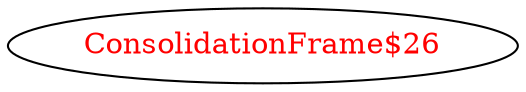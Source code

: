 digraph dependencyGraph {
 concentrate=true;
 ranksep="2.0";
 rankdir="LR"; 
 splines="ortho";
"ConsolidationFrame$26" [fontcolor="red"];
}
